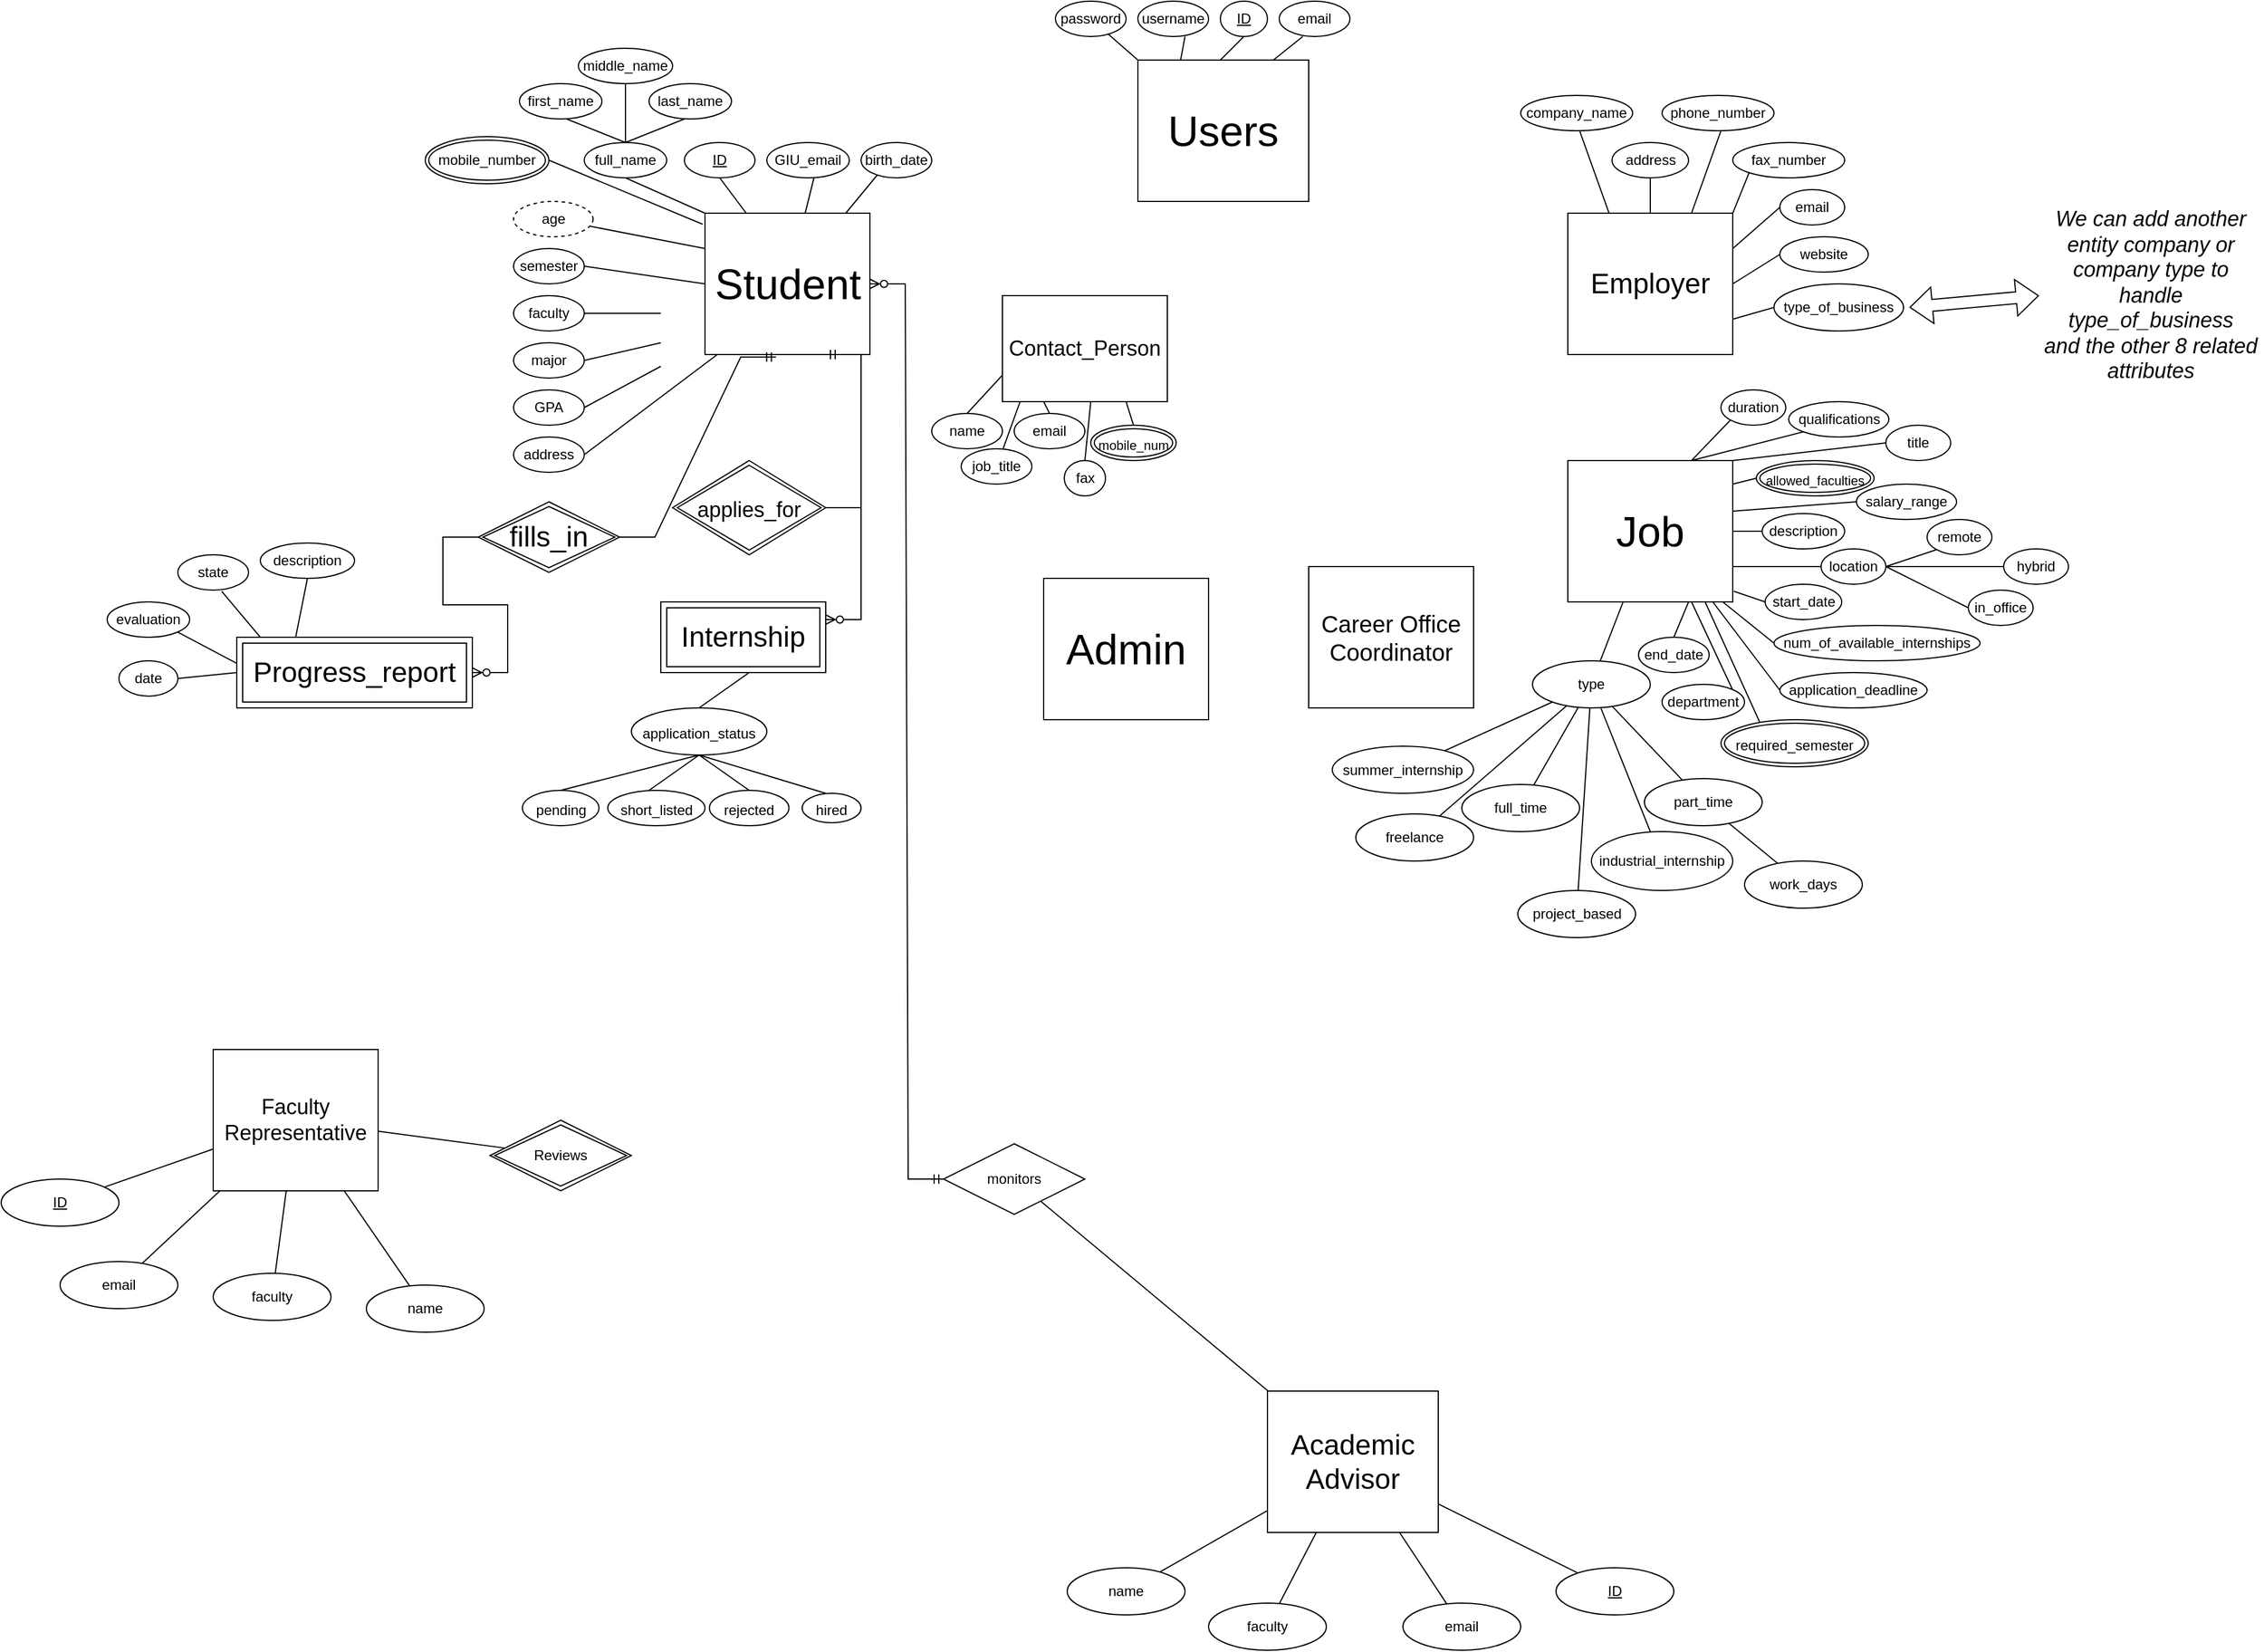 <mxfile version="15.7.0" type="github">
  <diagram id="BTSECrfvzCVwRJHnbUCh" name="Page-1">
    <mxGraphModel dx="2912" dy="1131" grid="1" gridSize="10" guides="1" tooltips="1" connect="1" arrows="1" fold="1" page="1" pageScale="1" pageWidth="850" pageHeight="1100" math="0" shadow="0">
      <root>
        <mxCell id="0" />
        <mxCell id="1" parent="0" />
        <mxCell id="SrommGHa16pYw0LAVB4a-3" value="&lt;font style=&quot;font-size: 36px&quot;&gt;Student&lt;/font&gt;" style="rounded=0;whiteSpace=wrap;html=1;" parent="1" vertex="1">
          <mxGeometry x="-12.5" y="290" width="140" height="120" as="geometry" />
        </mxCell>
        <mxCell id="SrommGHa16pYw0LAVB4a-4" value="&lt;font style=&quot;font-size: 24px&quot;&gt;Employer&lt;/font&gt;" style="rounded=0;whiteSpace=wrap;html=1;" parent="1" vertex="1">
          <mxGeometry x="720" y="290" width="140" height="120" as="geometry" />
        </mxCell>
        <mxCell id="SrommGHa16pYw0LAVB4a-5" value="&lt;font style=&quot;font-size: 36px&quot;&gt;Admin&lt;/font&gt;" style="rounded=0;whiteSpace=wrap;html=1;" parent="1" vertex="1">
          <mxGeometry x="275" y="600" width="140" height="120" as="geometry" />
        </mxCell>
        <mxCell id="SrommGHa16pYw0LAVB4a-6" value="&lt;font style=&quot;font-size: 18px&quot;&gt;Faculty Representative&lt;/font&gt;" style="rounded=0;whiteSpace=wrap;html=1;" parent="1" vertex="1">
          <mxGeometry x="-430" y="1000" width="140" height="120" as="geometry" />
        </mxCell>
        <mxCell id="SrommGHa16pYw0LAVB4a-7" value="&lt;font style=&quot;font-size: 20px&quot;&gt;Career Office&lt;br&gt;Coordinator&lt;/font&gt;" style="rounded=0;whiteSpace=wrap;html=1;" parent="1" vertex="1">
          <mxGeometry x="500" y="590" width="140" height="120" as="geometry" />
        </mxCell>
        <mxCell id="SrommGHa16pYw0LAVB4a-8" value="&lt;font style=&quot;font-size: 24px&quot;&gt;Academic Advisor&lt;/font&gt;" style="rounded=0;whiteSpace=wrap;html=1;" parent="1" vertex="1">
          <mxGeometry x="465" y="1290" width="145" height="120" as="geometry" />
        </mxCell>
        <mxCell id="SrommGHa16pYw0LAVB4a-27" value="&lt;font style=&quot;font-size: 36px&quot;&gt;Users&lt;/font&gt;" style="rounded=0;whiteSpace=wrap;html=1;" parent="1" vertex="1">
          <mxGeometry x="355" y="160" width="145" height="120" as="geometry" />
        </mxCell>
        <mxCell id="SrommGHa16pYw0LAVB4a-28" value="username" style="ellipse;whiteSpace=wrap;html=1;" parent="1" vertex="1">
          <mxGeometry x="355" y="110" width="60" height="30" as="geometry" />
        </mxCell>
        <mxCell id="SrommGHa16pYw0LAVB4a-29" value="password" style="ellipse;whiteSpace=wrap;html=1;" parent="1" vertex="1">
          <mxGeometry x="285" y="110" width="60" height="30" as="geometry" />
        </mxCell>
        <mxCell id="SrommGHa16pYw0LAVB4a-30" value="&lt;u&gt;ID&lt;/u&gt;" style="ellipse;whiteSpace=wrap;html=1;" parent="1" vertex="1">
          <mxGeometry x="425" y="110" width="40" height="30" as="geometry" />
        </mxCell>
        <mxCell id="SrommGHa16pYw0LAVB4a-31" value="email" style="ellipse;whiteSpace=wrap;html=1;" parent="1" vertex="1">
          <mxGeometry x="475" y="110" width="60" height="30" as="geometry" />
        </mxCell>
        <mxCell id="SrommGHa16pYw0LAVB4a-32" value="" style="endArrow=none;html=1;rounded=0;" parent="1" edge="1">
          <mxGeometry width="50" height="50" relative="1" as="geometry">
            <mxPoint x="470" y="160" as="sourcePoint" />
            <mxPoint x="495" y="140" as="targetPoint" />
          </mxGeometry>
        </mxCell>
        <mxCell id="SrommGHa16pYw0LAVB4a-33" value="" style="endArrow=none;html=1;rounded=0;" parent="1" edge="1">
          <mxGeometry width="50" height="50" relative="1" as="geometry">
            <mxPoint x="425" y="160" as="sourcePoint" />
            <mxPoint x="445" y="140" as="targetPoint" />
          </mxGeometry>
        </mxCell>
        <mxCell id="SrommGHa16pYw0LAVB4a-34" value="" style="endArrow=none;html=1;rounded=0;exitX=0.25;exitY=0;exitDx=0;exitDy=0;" parent="1" source="SrommGHa16pYw0LAVB4a-27" edge="1">
          <mxGeometry width="50" height="50" relative="1" as="geometry">
            <mxPoint x="335" y="180" as="sourcePoint" />
            <mxPoint x="395" y="140" as="targetPoint" />
          </mxGeometry>
        </mxCell>
        <mxCell id="SrommGHa16pYw0LAVB4a-35" value="" style="endArrow=none;html=1;rounded=0;exitX=0;exitY=0;exitDx=0;exitDy=0;" parent="1" source="SrommGHa16pYw0LAVB4a-27" target="SrommGHa16pYw0LAVB4a-29" edge="1">
          <mxGeometry width="50" height="50" relative="1" as="geometry">
            <mxPoint x="515" y="210" as="sourcePoint" />
            <mxPoint x="545" y="170" as="targetPoint" />
          </mxGeometry>
        </mxCell>
        <mxCell id="SrommGHa16pYw0LAVB4a-36" value="" style="endArrow=none;html=1;rounded=0;" parent="1" edge="1" source="SrommGHa16pYw0LAVB4a-3">
          <mxGeometry width="50" height="50" relative="1" as="geometry">
            <mxPoint x="90" y="300" as="sourcePoint" />
            <mxPoint x="140" y="250" as="targetPoint" />
          </mxGeometry>
        </mxCell>
        <mxCell id="SrommGHa16pYw0LAVB4a-37" value="full_name" style="ellipse;whiteSpace=wrap;html=1;" parent="1" vertex="1">
          <mxGeometry x="-115" y="230" width="70" height="30" as="geometry" />
        </mxCell>
        <mxCell id="SrommGHa16pYw0LAVB4a-39" value="first_name" style="ellipse;whiteSpace=wrap;html=1;" parent="1" vertex="1">
          <mxGeometry x="-170" y="180" width="70" height="30" as="geometry" />
        </mxCell>
        <mxCell id="SrommGHa16pYw0LAVB4a-40" value="middle_name" style="ellipse;whiteSpace=wrap;html=1;" parent="1" vertex="1">
          <mxGeometry x="-120" y="150" width="80" height="30" as="geometry" />
        </mxCell>
        <mxCell id="SrommGHa16pYw0LAVB4a-43" value="last_name" style="ellipse;whiteSpace=wrap;html=1;" parent="1" vertex="1">
          <mxGeometry x="-60" y="180" width="70" height="30" as="geometry" />
        </mxCell>
        <mxCell id="SrommGHa16pYw0LAVB4a-44" value="&lt;u&gt;ID&lt;/u&gt;" style="ellipse;whiteSpace=wrap;html=1;" parent="1" vertex="1">
          <mxGeometry x="-30" y="230" width="60" height="30" as="geometry" />
        </mxCell>
        <mxCell id="SrommGHa16pYw0LAVB4a-45" value="GIU_email" style="ellipse;whiteSpace=wrap;html=1;" parent="1" vertex="1">
          <mxGeometry x="40" y="230" width="70" height="30" as="geometry" />
        </mxCell>
        <mxCell id="SrommGHa16pYw0LAVB4a-51" value="birth_date" style="ellipse;whiteSpace=wrap;html=1;" parent="1" vertex="1">
          <mxGeometry x="120" y="230" width="60" height="30" as="geometry" />
        </mxCell>
        <mxCell id="SrommGHa16pYw0LAVB4a-53" value="semester" style="ellipse;whiteSpace=wrap;html=1;" parent="1" vertex="1">
          <mxGeometry x="-175" y="320" width="60" height="30" as="geometry" />
        </mxCell>
        <mxCell id="SrommGHa16pYw0LAVB4a-54" value="faculty" style="ellipse;whiteSpace=wrap;html=1;" parent="1" vertex="1">
          <mxGeometry x="-175" y="360" width="60" height="30" as="geometry" />
        </mxCell>
        <mxCell id="SrommGHa16pYw0LAVB4a-55" value="major" style="ellipse;whiteSpace=wrap;html=1;" parent="1" vertex="1">
          <mxGeometry x="-175" y="400" width="60" height="30" as="geometry" />
        </mxCell>
        <mxCell id="SrommGHa16pYw0LAVB4a-56" value="GPA" style="ellipse;whiteSpace=wrap;html=1;" parent="1" vertex="1">
          <mxGeometry x="-175" y="440" width="60" height="30" as="geometry" />
        </mxCell>
        <mxCell id="SrommGHa16pYw0LAVB4a-57" value="address" style="ellipse;whiteSpace=wrap;html=1;" parent="1" vertex="1">
          <mxGeometry x="-175" y="480" width="60" height="30" as="geometry" />
        </mxCell>
        <mxCell id="SrommGHa16pYw0LAVB4a-59" value="" style="endArrow=none;html=1;rounded=0;" parent="1" edge="1" source="SrommGHa16pYw0LAVB4a-3">
          <mxGeometry width="50" height="50" relative="1" as="geometry">
            <mxPoint x="40" y="300" as="sourcePoint" />
            <mxPoint x="80" y="260" as="targetPoint" />
          </mxGeometry>
        </mxCell>
        <mxCell id="SrommGHa16pYw0LAVB4a-61" value="" style="endArrow=none;html=1;rounded=0;exitX=0.25;exitY=0;exitDx=0;exitDy=0;entryX=0.5;entryY=1;entryDx=0;entryDy=0;" parent="1" source="SrommGHa16pYw0LAVB4a-3" target="SrommGHa16pYw0LAVB4a-44" edge="1">
          <mxGeometry width="50" height="50" relative="1" as="geometry">
            <mxPoint x="-40" y="310" as="sourcePoint" />
            <mxPoint y="270" as="targetPoint" />
          </mxGeometry>
        </mxCell>
        <mxCell id="SrommGHa16pYw0LAVB4a-62" value="" style="endArrow=none;html=1;rounded=0;exitX=0;exitY=0;exitDx=0;exitDy=0;entryX=0.5;entryY=1;entryDx=0;entryDy=0;" parent="1" source="SrommGHa16pYw0LAVB4a-3" target="SrommGHa16pYw0LAVB4a-37" edge="1">
          <mxGeometry width="50" height="50" relative="1" as="geometry">
            <mxPoint x="-105" y="300" as="sourcePoint" />
            <mxPoint x="-55" y="250" as="targetPoint" />
          </mxGeometry>
        </mxCell>
        <mxCell id="SrommGHa16pYw0LAVB4a-63" value="" style="endArrow=none;html=1;rounded=0;exitX=0.5;exitY=0;exitDx=0;exitDy=0;" parent="1" source="SrommGHa16pYw0LAVB4a-37" edge="1">
          <mxGeometry width="50" height="50" relative="1" as="geometry">
            <mxPoint x="-80" y="260" as="sourcePoint" />
            <mxPoint x="-30" y="210" as="targetPoint" />
          </mxGeometry>
        </mxCell>
        <mxCell id="SrommGHa16pYw0LAVB4a-64" value="" style="endArrow=none;html=1;rounded=0;exitX=0.5;exitY=0;exitDx=0;exitDy=0;entryX=0.5;entryY=1;entryDx=0;entryDy=0;" parent="1" source="SrommGHa16pYw0LAVB4a-37" target="SrommGHa16pYw0LAVB4a-40" edge="1">
          <mxGeometry width="50" height="50" relative="1" as="geometry">
            <mxPoint x="-120" y="230" as="sourcePoint" />
            <mxPoint x="-70" y="180" as="targetPoint" />
          </mxGeometry>
        </mxCell>
        <mxCell id="SrommGHa16pYw0LAVB4a-65" value="" style="endArrow=none;html=1;rounded=0;exitX=0.5;exitY=0;exitDx=0;exitDy=0;" parent="1" source="SrommGHa16pYw0LAVB4a-37" edge="1">
          <mxGeometry width="50" height="50" relative="1" as="geometry">
            <mxPoint x="-180" y="260" as="sourcePoint" />
            <mxPoint x="-130" y="210" as="targetPoint" />
          </mxGeometry>
        </mxCell>
        <mxCell id="SrommGHa16pYw0LAVB4a-68" value="mobile_number" style="ellipse;shape=doubleEllipse;margin=3;whiteSpace=wrap;html=1;align=center;fontSize=12;" parent="1" vertex="1">
          <mxGeometry x="-250" y="225" width="105" height="40" as="geometry" />
        </mxCell>
        <mxCell id="SrommGHa16pYw0LAVB4a-69" value="" style="endArrow=none;html=1;rounded=0;fontSize=12;entryX=0;entryY=0.25;entryDx=0;entryDy=0;" parent="1" source="TxsOC6oO154zUz7L_qCr-1" target="SrommGHa16pYw0LAVB4a-3" edge="1">
          <mxGeometry relative="1" as="geometry">
            <mxPoint x="-115" y="295" as="sourcePoint" />
            <mxPoint x="30" y="310" as="targetPoint" />
          </mxGeometry>
        </mxCell>
        <mxCell id="SrommGHa16pYw0LAVB4a-70" value="" style="endArrow=none;html=1;rounded=0;fontSize=12;entryX=0;entryY=0.5;entryDx=0;entryDy=0;exitX=1;exitY=0.5;exitDx=0;exitDy=0;" parent="1" source="SrommGHa16pYw0LAVB4a-53" target="SrommGHa16pYw0LAVB4a-3" edge="1">
          <mxGeometry relative="1" as="geometry">
            <mxPoint x="-105" y="305" as="sourcePoint" />
            <mxPoint x="-40" y="370" as="targetPoint" />
          </mxGeometry>
        </mxCell>
        <mxCell id="SrommGHa16pYw0LAVB4a-71" value="" style="endArrow=none;html=1;rounded=0;fontSize=12;exitX=1;exitY=0.5;exitDx=0;exitDy=0;" parent="1" source="SrommGHa16pYw0LAVB4a-54" edge="1">
          <mxGeometry relative="1" as="geometry">
            <mxPoint x="-95" y="315" as="sourcePoint" />
            <mxPoint x="-50" y="375" as="targetPoint" />
          </mxGeometry>
        </mxCell>
        <mxCell id="SrommGHa16pYw0LAVB4a-72" value="" style="endArrow=none;html=1;rounded=0;fontSize=12;exitX=1;exitY=0.5;exitDx=0;exitDy=0;" parent="1" source="SrommGHa16pYw0LAVB4a-55" edge="1">
          <mxGeometry relative="1" as="geometry">
            <mxPoint x="-85" y="325" as="sourcePoint" />
            <mxPoint x="-50" y="400" as="targetPoint" />
          </mxGeometry>
        </mxCell>
        <mxCell id="SrommGHa16pYw0LAVB4a-73" value="" style="endArrow=none;html=1;rounded=0;fontSize=12;exitX=1;exitY=0.5;exitDx=0;exitDy=0;" parent="1" source="SrommGHa16pYw0LAVB4a-56" edge="1">
          <mxGeometry relative="1" as="geometry">
            <mxPoint x="-75" y="335" as="sourcePoint" />
            <mxPoint x="-50" y="420" as="targetPoint" />
          </mxGeometry>
        </mxCell>
        <mxCell id="SrommGHa16pYw0LAVB4a-74" value="" style="endArrow=none;html=1;rounded=0;fontSize=12;exitX=1;exitY=0.5;exitDx=0;exitDy=0;entryX=0.077;entryY=0.998;entryDx=0;entryDy=0;entryPerimeter=0;" parent="1" source="SrommGHa16pYw0LAVB4a-57" target="SrommGHa16pYw0LAVB4a-3" edge="1">
          <mxGeometry relative="1" as="geometry">
            <mxPoint x="-65" y="345" as="sourcePoint" />
            <mxPoint x="-50" y="420" as="targetPoint" />
          </mxGeometry>
        </mxCell>
        <mxCell id="SrommGHa16pYw0LAVB4a-75" value="" style="endArrow=none;html=1;rounded=0;fontSize=12;entryX=-0.014;entryY=0.078;entryDx=0;entryDy=0;exitX=1;exitY=0.5;exitDx=0;exitDy=0;entryPerimeter=0;" parent="1" source="SrommGHa16pYw0LAVB4a-68" target="SrommGHa16pYw0LAVB4a-3" edge="1">
          <mxGeometry relative="1" as="geometry">
            <mxPoint x="-55" y="355" as="sourcePoint" />
            <mxPoint x="10" y="420" as="targetPoint" />
          </mxGeometry>
        </mxCell>
        <mxCell id="SrommGHa16pYw0LAVB4a-77" value="Internship" style="shape=ext;margin=3;double=1;whiteSpace=wrap;html=1;align=center;fontSize=24;" parent="1" vertex="1">
          <mxGeometry x="-50" y="620" width="140" height="60" as="geometry" />
        </mxCell>
        <mxCell id="SrommGHa16pYw0LAVB4a-83" value="" style="edgeStyle=entityRelationEdgeStyle;fontSize=12;html=1;endArrow=ERzeroToMany;startArrow=none;rounded=0;entryX=1;entryY=0.25;entryDx=0;entryDy=0;" parent="1" source="SrommGHa16pYw0LAVB4a-78" target="SrommGHa16pYw0LAVB4a-77" edge="1">
          <mxGeometry width="100" height="100" relative="1" as="geometry">
            <mxPoint x="90" y="410" as="sourcePoint" />
            <mxPoint x="190" y="310" as="targetPoint" />
          </mxGeometry>
        </mxCell>
        <mxCell id="SrommGHa16pYw0LAVB4a-78" value="&lt;font style=&quot;font-size: 18px&quot;&gt;applies_for&lt;/font&gt;" style="shape=rhombus;double=1;perimeter=rhombusPerimeter;whiteSpace=wrap;html=1;align=center;fontSize=24;" parent="1" vertex="1">
          <mxGeometry x="-40" y="500" width="130" height="80" as="geometry" />
        </mxCell>
        <mxCell id="SrommGHa16pYw0LAVB4a-84" value="" style="edgeStyle=entityRelationEdgeStyle;fontSize=12;html=1;endArrow=none;startArrow=ERmandOne;rounded=0;entryX=1;entryY=0.5;entryDx=0;entryDy=0;" parent="1" target="SrommGHa16pYw0LAVB4a-78" edge="1">
          <mxGeometry width="100" height="100" relative="1" as="geometry">
            <mxPoint x="90" y="410" as="sourcePoint" />
            <mxPoint x="90" y="700" as="targetPoint" />
          </mxGeometry>
        </mxCell>
        <mxCell id="SrommGHa16pYw0LAVB4a-85" value="&lt;font style=&quot;font-size: 12px&quot;&gt;application_status&lt;/font&gt;" style="ellipse;whiteSpace=wrap;html=1;align=center;fontSize=18;" parent="1" vertex="1">
          <mxGeometry x="-75" y="710" width="115" height="40" as="geometry" />
        </mxCell>
        <mxCell id="SrommGHa16pYw0LAVB4a-86" value="&lt;font style=&quot;font-size: 12px&quot;&gt;pending&lt;/font&gt;" style="ellipse;whiteSpace=wrap;html=1;align=center;fontSize=18;" parent="1" vertex="1">
          <mxGeometry x="-167.5" y="780" width="65" height="30" as="geometry" />
        </mxCell>
        <mxCell id="SrommGHa16pYw0LAVB4a-87" value="&lt;font style=&quot;font-size: 12px&quot;&gt;short_listed&lt;/font&gt;" style="ellipse;whiteSpace=wrap;html=1;align=center;fontSize=18;" parent="1" vertex="1">
          <mxGeometry x="-95" y="780" width="82.5" height="30" as="geometry" />
        </mxCell>
        <mxCell id="SrommGHa16pYw0LAVB4a-88" value="&lt;font style=&quot;font-size: 12px&quot;&gt;rejected&lt;/font&gt;" style="ellipse;whiteSpace=wrap;html=1;align=center;fontSize=18;" parent="1" vertex="1">
          <mxGeometry x="-8.75" y="780" width="67.5" height="30" as="geometry" />
        </mxCell>
        <mxCell id="SrommGHa16pYw0LAVB4a-89" value="&lt;font style=&quot;font-size: 12px&quot;&gt;hired&lt;/font&gt;" style="ellipse;whiteSpace=wrap;html=1;align=center;fontSize=18;" parent="1" vertex="1">
          <mxGeometry x="70" y="782.5" width="50" height="25" as="geometry" />
        </mxCell>
        <mxCell id="SrommGHa16pYw0LAVB4a-91" value="" style="endArrow=none;html=1;rounded=0;fontSize=12;exitX=0.5;exitY=0;exitDx=0;exitDy=0;entryX=0.5;entryY=1;entryDx=0;entryDy=0;" parent="1" source="SrommGHa16pYw0LAVB4a-86" target="SrommGHa16pYw0LAVB4a-85" edge="1">
          <mxGeometry relative="1" as="geometry">
            <mxPoint x="-200" y="750" as="sourcePoint" />
            <mxPoint x="-40" y="750" as="targetPoint" />
          </mxGeometry>
        </mxCell>
        <mxCell id="SrommGHa16pYw0LAVB4a-92" value="" style="endArrow=none;html=1;rounded=0;fontSize=12;exitX=0.5;exitY=0;exitDx=0;exitDy=0;entryX=0.5;entryY=1;entryDx=0;entryDy=0;" parent="1" target="SrommGHa16pYw0LAVB4a-85" edge="1">
          <mxGeometry relative="1" as="geometry">
            <mxPoint x="-60.0" y="780" as="sourcePoint" />
            <mxPoint x="24.955" y="750" as="targetPoint" />
          </mxGeometry>
        </mxCell>
        <mxCell id="SrommGHa16pYw0LAVB4a-93" value="" style="endArrow=none;html=1;rounded=0;fontSize=12;exitX=0.5;exitY=0;exitDx=0;exitDy=0;entryX=0.5;entryY=1;entryDx=0;entryDy=0;" parent="1" source="SrommGHa16pYw0LAVB4a-88" target="SrommGHa16pYw0LAVB4a-85" edge="1">
          <mxGeometry relative="1" as="geometry">
            <mxPoint x="-67.48" y="780" as="sourcePoint" />
            <mxPoint x="17.475" y="750" as="targetPoint" />
          </mxGeometry>
        </mxCell>
        <mxCell id="SrommGHa16pYw0LAVB4a-94" value="" style="endArrow=none;html=1;rounded=0;fontSize=12;exitX=0.5;exitY=1;exitDx=0;exitDy=0;entryX=0.217;entryY=1;entryDx=0;entryDy=0;entryPerimeter=0;" parent="1" source="SrommGHa16pYw0LAVB4a-85" edge="1">
          <mxGeometry relative="1" as="geometry">
            <mxPoint x="5.05" y="812.5" as="sourcePoint" />
            <mxPoint x="90.005" y="782.5" as="targetPoint" />
          </mxGeometry>
        </mxCell>
        <mxCell id="SrommGHa16pYw0LAVB4a-95" value="" style="endArrow=none;html=1;rounded=0;fontSize=12;exitX=0.5;exitY=0;exitDx=0;exitDy=0;entryX=0.217;entryY=1;entryDx=0;entryDy=0;entryPerimeter=0;" parent="1" source="SrommGHa16pYw0LAVB4a-85" edge="1">
          <mxGeometry relative="1" as="geometry">
            <mxPoint x="-60.0" y="710" as="sourcePoint" />
            <mxPoint x="24.955" y="680" as="targetPoint" />
          </mxGeometry>
        </mxCell>
        <mxCell id="Lkmf8EzCWm1hWrgWqMC2-1" value="company_name" style="ellipse;whiteSpace=wrap;html=1;" parent="1" vertex="1">
          <mxGeometry x="680" y="190" width="95" height="30" as="geometry" />
        </mxCell>
        <mxCell id="Lkmf8EzCWm1hWrgWqMC2-2" value="address" style="ellipse;whiteSpace=wrap;html=1;" parent="1" vertex="1">
          <mxGeometry x="757.5" y="230" width="65" height="30" as="geometry" />
        </mxCell>
        <mxCell id="Lkmf8EzCWm1hWrgWqMC2-3" value="phone_number" style="ellipse;whiteSpace=wrap;html=1;" parent="1" vertex="1">
          <mxGeometry x="800" y="190" width="95" height="30" as="geometry" />
        </mxCell>
        <mxCell id="Lkmf8EzCWm1hWrgWqMC2-4" value="fax_number" style="ellipse;whiteSpace=wrap;html=1;" parent="1" vertex="1">
          <mxGeometry x="860" y="230" width="95" height="30" as="geometry" />
        </mxCell>
        <mxCell id="Lkmf8EzCWm1hWrgWqMC2-5" value="email" style="ellipse;whiteSpace=wrap;html=1;" parent="1" vertex="1">
          <mxGeometry x="900" y="270" width="55" height="30" as="geometry" />
        </mxCell>
        <mxCell id="Lkmf8EzCWm1hWrgWqMC2-6" value="website" style="ellipse;whiteSpace=wrap;html=1;" parent="1" vertex="1">
          <mxGeometry x="900" y="310" width="75" height="30" as="geometry" />
        </mxCell>
        <mxCell id="Lkmf8EzCWm1hWrgWqMC2-7" value="type_of_business" style="ellipse;whiteSpace=wrap;html=1;" parent="1" vertex="1">
          <mxGeometry x="895" y="350" width="110" height="40" as="geometry" />
        </mxCell>
        <mxCell id="Lkmf8EzCWm1hWrgWqMC2-8" value="" style="endArrow=none;html=1;rounded=0;exitX=0.25;exitY=0;exitDx=0;exitDy=0;" parent="1" source="SrommGHa16pYw0LAVB4a-4" edge="1">
          <mxGeometry width="50" height="50" relative="1" as="geometry">
            <mxPoint x="680" y="270" as="sourcePoint" />
            <mxPoint x="730" y="220" as="targetPoint" />
          </mxGeometry>
        </mxCell>
        <mxCell id="Lkmf8EzCWm1hWrgWqMC2-9" value="" style="endArrow=none;html=1;rounded=0;exitX=0.5;exitY=0;exitDx=0;exitDy=0;" parent="1" source="SrommGHa16pYw0LAVB4a-4" edge="1">
          <mxGeometry width="50" height="50" relative="1" as="geometry">
            <mxPoint x="800" y="290" as="sourcePoint" />
            <mxPoint x="790" y="260" as="targetPoint" />
          </mxGeometry>
        </mxCell>
        <mxCell id="Lkmf8EzCWm1hWrgWqMC2-10" value="" style="endArrow=none;html=1;rounded=0;exitX=0.75;exitY=0;exitDx=0;exitDy=0;" parent="1" source="SrommGHa16pYw0LAVB4a-4" edge="1">
          <mxGeometry width="50" height="50" relative="1" as="geometry">
            <mxPoint x="875" y="290" as="sourcePoint" />
            <mxPoint x="850" y="220" as="targetPoint" />
          </mxGeometry>
        </mxCell>
        <mxCell id="Lkmf8EzCWm1hWrgWqMC2-11" value="" style="endArrow=none;html=1;rounded=0;exitX=1;exitY=0;exitDx=0;exitDy=0;entryX=0;entryY=1;entryDx=0;entryDy=0;" parent="1" source="SrommGHa16pYw0LAVB4a-4" target="Lkmf8EzCWm1hWrgWqMC2-4" edge="1">
          <mxGeometry width="50" height="50" relative="1" as="geometry">
            <mxPoint x="785" y="320" as="sourcePoint" />
            <mxPoint x="760" y="250" as="targetPoint" />
          </mxGeometry>
        </mxCell>
        <mxCell id="Lkmf8EzCWm1hWrgWqMC2-12" value="" style="endArrow=none;html=1;rounded=0;exitX=1;exitY=0.25;exitDx=0;exitDy=0;entryX=0;entryY=0.5;entryDx=0;entryDy=0;" parent="1" source="SrommGHa16pYw0LAVB4a-4" target="Lkmf8EzCWm1hWrgWqMC2-5" edge="1">
          <mxGeometry width="50" height="50" relative="1" as="geometry">
            <mxPoint x="795" y="330" as="sourcePoint" />
            <mxPoint x="770" y="260" as="targetPoint" />
          </mxGeometry>
        </mxCell>
        <mxCell id="Lkmf8EzCWm1hWrgWqMC2-13" value="" style="endArrow=none;html=1;rounded=0;exitX=1;exitY=0.5;exitDx=0;exitDy=0;entryX=0;entryY=0.5;entryDx=0;entryDy=0;" parent="1" source="SrommGHa16pYw0LAVB4a-4" target="Lkmf8EzCWm1hWrgWqMC2-6" edge="1">
          <mxGeometry width="50" height="50" relative="1" as="geometry">
            <mxPoint x="805" y="340" as="sourcePoint" />
            <mxPoint x="780" y="270" as="targetPoint" />
          </mxGeometry>
        </mxCell>
        <mxCell id="Lkmf8EzCWm1hWrgWqMC2-14" value="" style="endArrow=none;html=1;rounded=0;exitX=0;exitY=0.5;exitDx=0;exitDy=0;entryX=1;entryY=0.75;entryDx=0;entryDy=0;" parent="1" source="Lkmf8EzCWm1hWrgWqMC2-7" target="SrommGHa16pYw0LAVB4a-4" edge="1">
          <mxGeometry width="50" height="50" relative="1" as="geometry">
            <mxPoint x="902.5" y="430" as="sourcePoint" />
            <mxPoint x="877.5" y="360" as="targetPoint" />
          </mxGeometry>
        </mxCell>
        <mxCell id="Lkmf8EzCWm1hWrgWqMC2-15" value="&lt;font style=&quot;font-size: 18px&quot;&gt;&lt;i&gt;We can add another entity company or company type to handle type_of_business&lt;br&gt;and the other 8 related attributes&lt;br&gt;&lt;/i&gt;&lt;/font&gt;" style="text;html=1;strokeColor=none;fillColor=none;align=center;verticalAlign=middle;whiteSpace=wrap;rounded=0;" parent="1" vertex="1">
          <mxGeometry x="1120" y="240" width="190" height="240" as="geometry" />
        </mxCell>
        <mxCell id="Lkmf8EzCWm1hWrgWqMC2-16" value="" style="shape=flexArrow;endArrow=classic;startArrow=classic;html=1;rounded=0;fontSize=18;" parent="1" edge="1">
          <mxGeometry width="100" height="100" relative="1" as="geometry">
            <mxPoint x="1010" y="370" as="sourcePoint" />
            <mxPoint x="1120" y="360" as="targetPoint" />
          </mxGeometry>
        </mxCell>
        <mxCell id="Lkmf8EzCWm1hWrgWqMC2-17" value="&lt;font style=&quot;font-size: 36px&quot;&gt;Job&lt;/font&gt;" style="rounded=0;whiteSpace=wrap;html=1;" parent="1" vertex="1">
          <mxGeometry x="720" y="500" width="140" height="120" as="geometry" />
        </mxCell>
        <mxCell id="Lkmf8EzCWm1hWrgWqMC2-22" value="title" style="ellipse;whiteSpace=wrap;html=1;" parent="1" vertex="1">
          <mxGeometry x="990" y="470" width="55" height="30" as="geometry" />
        </mxCell>
        <mxCell id="Lkmf8EzCWm1hWrgWqMC2-23" value="description" style="ellipse;whiteSpace=wrap;html=1;" parent="1" vertex="1">
          <mxGeometry x="885" y="545" width="70" height="30" as="geometry" />
        </mxCell>
        <mxCell id="Lkmf8EzCWm1hWrgWqMC2-24" value="department" style="ellipse;whiteSpace=wrap;html=1;" parent="1" vertex="1">
          <mxGeometry x="800" y="690" width="70" height="30" as="geometry" />
        </mxCell>
        <mxCell id="Lkmf8EzCWm1hWrgWqMC2-25" value="start_date" style="ellipse;whiteSpace=wrap;html=1;" parent="1" vertex="1">
          <mxGeometry x="887.5" y="605" width="65" height="30" as="geometry" />
        </mxCell>
        <mxCell id="Lkmf8EzCWm1hWrgWqMC2-26" value="end_date" style="ellipse;whiteSpace=wrap;html=1;" parent="1" vertex="1">
          <mxGeometry x="780" y="650" width="60" height="30" as="geometry" />
        </mxCell>
        <mxCell id="Lkmf8EzCWm1hWrgWqMC2-27" value="duration" style="ellipse;whiteSpace=wrap;html=1;" parent="1" vertex="1">
          <mxGeometry x="850" y="440" width="55" height="30" as="geometry" />
        </mxCell>
        <mxCell id="Lkmf8EzCWm1hWrgWqMC2-28" value="application_deadline" style="ellipse;whiteSpace=wrap;html=1;" parent="1" vertex="1">
          <mxGeometry x="900" y="680" width="125" height="30" as="geometry" />
        </mxCell>
        <mxCell id="Lkmf8EzCWm1hWrgWqMC2-29" value="num_of_available_internships" style="ellipse;whiteSpace=wrap;html=1;" parent="1" vertex="1">
          <mxGeometry x="895" y="640" width="175" height="30" as="geometry" />
        </mxCell>
        <mxCell id="Lkmf8EzCWm1hWrgWqMC2-31" value="&lt;font style=&quot;font-size: 11px&quot;&gt;allowed_faculties&lt;/font&gt;" style="ellipse;shape=doubleEllipse;margin=3;whiteSpace=wrap;html=1;align=center;fontSize=18;" parent="1" vertex="1">
          <mxGeometry x="880" y="500" width="100" height="30" as="geometry" />
        </mxCell>
        <mxCell id="Lkmf8EzCWm1hWrgWqMC2-32" value="salary_range" style="ellipse;whiteSpace=wrap;html=1;" parent="1" vertex="1">
          <mxGeometry x="965" y="520" width="85" height="30" as="geometry" />
        </mxCell>
        <mxCell id="Lkmf8EzCWm1hWrgWqMC2-33" value="qualifications" style="ellipse;whiteSpace=wrap;html=1;" parent="1" vertex="1">
          <mxGeometry x="907.5" y="450" width="85" height="30" as="geometry" />
        </mxCell>
        <mxCell id="Lkmf8EzCWm1hWrgWqMC2-35" value="&lt;font style=&quot;font-size: 12px&quot;&gt;required_semester&lt;/font&gt;" style="ellipse;shape=doubleEllipse;margin=3;whiteSpace=wrap;html=1;align=center;fontSize=18;" parent="1" vertex="1">
          <mxGeometry x="850" y="720" width="125" height="40" as="geometry" />
        </mxCell>
        <mxCell id="Lkmf8EzCWm1hWrgWqMC2-37" value="location" style="ellipse;whiteSpace=wrap;html=1;" parent="1" vertex="1">
          <mxGeometry x="935" y="575" width="55" height="30" as="geometry" />
        </mxCell>
        <mxCell id="Lkmf8EzCWm1hWrgWqMC2-38" value="" style="endArrow=none;html=1;rounded=0;fontSize=12;exitX=0.75;exitY=0;exitDx=0;exitDy=0;entryX=0;entryY=1;entryDx=0;entryDy=0;" parent="1" source="Lkmf8EzCWm1hWrgWqMC2-17" target="Lkmf8EzCWm1hWrgWqMC2-27" edge="1">
          <mxGeometry relative="1" as="geometry">
            <mxPoint x="740" y="640" as="sourcePoint" />
            <mxPoint x="900" y="640" as="targetPoint" />
          </mxGeometry>
        </mxCell>
        <mxCell id="Lkmf8EzCWm1hWrgWqMC2-39" value="" style="endArrow=none;html=1;rounded=0;fontSize=12;entryX=0;entryY=1;entryDx=0;entryDy=0;exitX=0.75;exitY=0;exitDx=0;exitDy=0;" parent="1" source="Lkmf8EzCWm1hWrgWqMC2-17" target="Lkmf8EzCWm1hWrgWqMC2-33" edge="1">
          <mxGeometry relative="1" as="geometry">
            <mxPoint x="860" y="500" as="sourcePoint" />
            <mxPoint x="868.055" y="475.607" as="targetPoint" />
          </mxGeometry>
        </mxCell>
        <mxCell id="Lkmf8EzCWm1hWrgWqMC2-40" value="" style="endArrow=none;html=1;rounded=0;fontSize=12;exitX=1;exitY=0;exitDx=0;exitDy=0;entryX=0;entryY=0.5;entryDx=0;entryDy=0;" parent="1" source="Lkmf8EzCWm1hWrgWqMC2-17" target="Lkmf8EzCWm1hWrgWqMC2-22" edge="1">
          <mxGeometry relative="1" as="geometry">
            <mxPoint x="845" y="520.0" as="sourcePoint" />
            <mxPoint x="878.055" y="485.607" as="targetPoint" />
          </mxGeometry>
        </mxCell>
        <mxCell id="Lkmf8EzCWm1hWrgWqMC2-41" value="" style="endArrow=none;html=1;rounded=0;fontSize=12;entryX=0;entryY=0.5;entryDx=0;entryDy=0;" parent="1" target="Lkmf8EzCWm1hWrgWqMC2-31" edge="1">
          <mxGeometry relative="1" as="geometry">
            <mxPoint x="860" y="520" as="sourcePoint" />
            <mxPoint x="888.055" y="495.607" as="targetPoint" />
          </mxGeometry>
        </mxCell>
        <mxCell id="Lkmf8EzCWm1hWrgWqMC2-42" value="" style="endArrow=none;html=1;rounded=0;fontSize=12;exitX=0.998;exitY=0.358;exitDx=0;exitDy=0;entryX=0;entryY=0.5;entryDx=0;entryDy=0;exitPerimeter=0;" parent="1" source="Lkmf8EzCWm1hWrgWqMC2-17" target="Lkmf8EzCWm1hWrgWqMC2-32" edge="1">
          <mxGeometry relative="1" as="geometry">
            <mxPoint x="865" y="540.0" as="sourcePoint" />
            <mxPoint x="898.055" y="505.607" as="targetPoint" />
          </mxGeometry>
        </mxCell>
        <mxCell id="Lkmf8EzCWm1hWrgWqMC2-43" value="" style="endArrow=none;html=1;rounded=0;fontSize=12;exitX=1;exitY=0.5;exitDx=0;exitDy=0;entryX=0;entryY=0.5;entryDx=0;entryDy=0;" parent="1" source="Lkmf8EzCWm1hWrgWqMC2-17" target="Lkmf8EzCWm1hWrgWqMC2-23" edge="1">
          <mxGeometry relative="1" as="geometry">
            <mxPoint x="860" y="590.0" as="sourcePoint" />
            <mxPoint x="893.055" y="555.607" as="targetPoint" />
          </mxGeometry>
        </mxCell>
        <mxCell id="Lkmf8EzCWm1hWrgWqMC2-44" value="" style="endArrow=none;html=1;rounded=0;fontSize=12;exitX=1;exitY=0.75;exitDx=0;exitDy=0;entryX=0;entryY=0.5;entryDx=0;entryDy=0;" parent="1" source="Lkmf8EzCWm1hWrgWqMC2-17" target="Lkmf8EzCWm1hWrgWqMC2-37" edge="1">
          <mxGeometry relative="1" as="geometry">
            <mxPoint x="860" y="614.39" as="sourcePoint" />
            <mxPoint x="893.055" y="579.997" as="targetPoint" />
          </mxGeometry>
        </mxCell>
        <mxCell id="Lkmf8EzCWm1hWrgWqMC2-45" value="" style="endArrow=none;html=1;rounded=0;fontSize=12;entryX=0;entryY=0.5;entryDx=0;entryDy=0;exitX=1.007;exitY=0.925;exitDx=0;exitDy=0;exitPerimeter=0;" parent="1" source="Lkmf8EzCWm1hWrgWqMC2-17" target="Lkmf8EzCWm1hWrgWqMC2-25" edge="1">
          <mxGeometry relative="1" as="geometry">
            <mxPoint x="870" y="590" as="sourcePoint" />
            <mxPoint x="893.055" y="585.607" as="targetPoint" />
          </mxGeometry>
        </mxCell>
        <mxCell id="Lkmf8EzCWm1hWrgWqMC2-46" value="" style="endArrow=none;html=1;rounded=0;fontSize=12;exitX=0;exitY=0.5;exitDx=0;exitDy=0;entryX=0;entryY=1;entryDx=0;entryDy=0;" parent="1" source="Lkmf8EzCWm1hWrgWqMC2-29" edge="1">
          <mxGeometry relative="1" as="geometry">
            <mxPoint x="818.47" y="654.39" as="sourcePoint" />
            <mxPoint x="851.525" y="619.997" as="targetPoint" />
          </mxGeometry>
        </mxCell>
        <mxCell id="Lkmf8EzCWm1hWrgWqMC2-48" value="" style="endArrow=none;html=1;rounded=0;fontSize=12;exitX=0;exitY=0.5;exitDx=0;exitDy=0;entryX=0;entryY=1;entryDx=0;entryDy=0;" parent="1" source="Lkmf8EzCWm1hWrgWqMC2-28" edge="1">
          <mxGeometry relative="1" as="geometry">
            <mxPoint x="810" y="654.39" as="sourcePoint" />
            <mxPoint x="843.055" y="619.997" as="targetPoint" />
          </mxGeometry>
        </mxCell>
        <mxCell id="Lkmf8EzCWm1hWrgWqMC2-49" value="" style="endArrow=none;html=1;rounded=0;fontSize=12;exitX=0.264;exitY=0.058;exitDx=0;exitDy=0;entryX=0;entryY=1;entryDx=0;entryDy=0;exitPerimeter=0;" parent="1" source="Lkmf8EzCWm1hWrgWqMC2-35" edge="1">
          <mxGeometry relative="1" as="geometry">
            <mxPoint x="803.47" y="654.39" as="sourcePoint" />
            <mxPoint x="836.525" y="619.997" as="targetPoint" />
          </mxGeometry>
        </mxCell>
        <mxCell id="Lkmf8EzCWm1hWrgWqMC2-52" value="" style="endArrow=none;html=1;rounded=0;fontSize=12;exitX=0.5;exitY=0;exitDx=0;exitDy=0;entryX=0;entryY=1;entryDx=0;entryDy=0;" parent="1" source="Lkmf8EzCWm1hWrgWqMC2-26" edge="1">
          <mxGeometry relative="1" as="geometry">
            <mxPoint x="789.45" y="654.39" as="sourcePoint" />
            <mxPoint x="822.505" y="619.997" as="targetPoint" />
          </mxGeometry>
        </mxCell>
        <mxCell id="Lkmf8EzCWm1hWrgWqMC2-53" value="" style="endArrow=none;html=1;rounded=0;fontSize=12;exitX=1;exitY=0;exitDx=0;exitDy=0;entryX=0.75;entryY=1;entryDx=0;entryDy=0;" parent="1" source="Lkmf8EzCWm1hWrgWqMC2-24" target="Lkmf8EzCWm1hWrgWqMC2-17" edge="1">
          <mxGeometry relative="1" as="geometry">
            <mxPoint x="1130" y="702.2" as="sourcePoint" />
            <mxPoint x="820" y="620" as="targetPoint" />
          </mxGeometry>
        </mxCell>
        <mxCell id="Lkmf8EzCWm1hWrgWqMC2-55" value="remote" style="ellipse;whiteSpace=wrap;html=1;" parent="1" vertex="1">
          <mxGeometry x="1025" y="550" width="55" height="30" as="geometry" />
        </mxCell>
        <mxCell id="Lkmf8EzCWm1hWrgWqMC2-56" value="hybrid" style="ellipse;whiteSpace=wrap;html=1;" parent="1" vertex="1">
          <mxGeometry x="1090" y="575" width="55" height="30" as="geometry" />
        </mxCell>
        <mxCell id="Lkmf8EzCWm1hWrgWqMC2-57" value="in_office" style="ellipse;whiteSpace=wrap;html=1;" parent="1" vertex="1">
          <mxGeometry x="1060" y="610" width="55" height="30" as="geometry" />
        </mxCell>
        <mxCell id="Lkmf8EzCWm1hWrgWqMC2-58" value="" style="endArrow=none;html=1;rounded=0;fontSize=12;exitX=1;exitY=0.5;exitDx=0;exitDy=0;entryX=0;entryY=1;entryDx=0;entryDy=0;" parent="1" source="Lkmf8EzCWm1hWrgWqMC2-37" target="Lkmf8EzCWm1hWrgWqMC2-55" edge="1">
          <mxGeometry relative="1" as="geometry">
            <mxPoint x="950" y="575" as="sourcePoint" />
            <mxPoint x="1025" y="575" as="targetPoint" />
          </mxGeometry>
        </mxCell>
        <mxCell id="Lkmf8EzCWm1hWrgWqMC2-59" value="" style="endArrow=none;html=1;rounded=0;fontSize=12;exitX=1;exitY=0.5;exitDx=0;exitDy=0;entryX=0;entryY=0.5;entryDx=0;entryDy=0;" parent="1" source="Lkmf8EzCWm1hWrgWqMC2-37" edge="1">
          <mxGeometry relative="1" as="geometry">
            <mxPoint x="1015" y="590" as="sourcePoint" />
            <mxPoint x="1090" y="590" as="targetPoint" />
          </mxGeometry>
        </mxCell>
        <mxCell id="Lkmf8EzCWm1hWrgWqMC2-60" value="" style="endArrow=none;html=1;rounded=0;fontSize=12;exitX=1;exitY=0.5;exitDx=0;exitDy=0;entryX=0;entryY=0.5;entryDx=0;entryDy=0;" parent="1" source="Lkmf8EzCWm1hWrgWqMC2-37" target="Lkmf8EzCWm1hWrgWqMC2-57" edge="1">
          <mxGeometry relative="1" as="geometry">
            <mxPoint x="890" y="620" as="sourcePoint" />
            <mxPoint x="965" y="620" as="targetPoint" />
          </mxGeometry>
        </mxCell>
        <mxCell id="bsv-OzgBtJs6Rzj88o-v-1" value="Progress_report" style="shape=ext;margin=3;double=1;whiteSpace=wrap;html=1;align=center;fontSize=24;" parent="1" vertex="1">
          <mxGeometry x="-410" y="650" width="200" height="60" as="geometry" />
        </mxCell>
        <mxCell id="bsv-OzgBtJs6Rzj88o-v-3" value="state" style="ellipse;whiteSpace=wrap;html=1;align=center;" parent="1" vertex="1">
          <mxGeometry x="-460" y="580" width="60" height="30" as="geometry" />
        </mxCell>
        <mxCell id="bsv-OzgBtJs6Rzj88o-v-4" value="description" style="ellipse;whiteSpace=wrap;html=1;align=center;" parent="1" vertex="1">
          <mxGeometry x="-390" y="570" width="80" height="30" as="geometry" />
        </mxCell>
        <mxCell id="bsv-OzgBtJs6Rzj88o-v-5" value="date" style="ellipse;whiteSpace=wrap;html=1;align=center;" parent="1" vertex="1">
          <mxGeometry x="-510" y="670" width="50" height="30" as="geometry" />
        </mxCell>
        <mxCell id="bsv-OzgBtJs6Rzj88o-v-6" value="evaluation" style="ellipse;whiteSpace=wrap;html=1;align=center;" parent="1" vertex="1">
          <mxGeometry x="-520" y="620" width="70" height="30" as="geometry" />
        </mxCell>
        <mxCell id="bsv-OzgBtJs6Rzj88o-v-8" value="" style="endArrow=none;html=1;rounded=0;fontSize=12;exitX=0.25;exitY=0;exitDx=0;exitDy=0;entryX=0.5;entryY=1;entryDx=0;entryDy=0;" parent="1" source="bsv-OzgBtJs6Rzj88o-v-1" target="bsv-OzgBtJs6Rzj88o-v-4" edge="1">
          <mxGeometry relative="1" as="geometry">
            <mxPoint x="-310" y="630" as="sourcePoint" />
            <mxPoint x="-267.545" y="600" as="targetPoint" />
          </mxGeometry>
        </mxCell>
        <mxCell id="bsv-OzgBtJs6Rzj88o-v-9" value="" style="endArrow=none;html=1;rounded=0;fontSize=12;exitX=0.1;exitY=0;exitDx=0;exitDy=0;entryX=0.62;entryY=1.033;entryDx=0;entryDy=0;entryPerimeter=0;exitPerimeter=0;" parent="1" source="bsv-OzgBtJs6Rzj88o-v-1" target="bsv-OzgBtJs6Rzj88o-v-3" edge="1">
          <mxGeometry relative="1" as="geometry">
            <mxPoint x="-300" y="640" as="sourcePoint" />
            <mxPoint x="-257.545" y="610" as="targetPoint" />
          </mxGeometry>
        </mxCell>
        <mxCell id="bsv-OzgBtJs6Rzj88o-v-10" value="" style="endArrow=none;html=1;rounded=0;fontSize=12;exitX=0;exitY=0.37;exitDx=0;exitDy=0;entryX=1;entryY=1;entryDx=0;entryDy=0;exitPerimeter=0;" parent="1" source="bsv-OzgBtJs6Rzj88o-v-1" target="bsv-OzgBtJs6Rzj88o-v-6" edge="1">
          <mxGeometry relative="1" as="geometry">
            <mxPoint x="-290" y="650" as="sourcePoint" />
            <mxPoint x="-247.545" y="620" as="targetPoint" />
          </mxGeometry>
        </mxCell>
        <mxCell id="bsv-OzgBtJs6Rzj88o-v-11" value="" style="endArrow=none;html=1;rounded=0;fontSize=12;entryX=1;entryY=0.5;entryDx=0;entryDy=0;exitX=0;exitY=0.5;exitDx=0;exitDy=0;" parent="1" source="bsv-OzgBtJs6Rzj88o-v-1" target="bsv-OzgBtJs6Rzj88o-v-5" edge="1">
          <mxGeometry relative="1" as="geometry">
            <mxPoint x="-380" y="660" as="sourcePoint" />
            <mxPoint x="-237.545" y="630" as="targetPoint" />
          </mxGeometry>
        </mxCell>
        <mxCell id="bsv-OzgBtJs6Rzj88o-v-12" value="&lt;font style=&quot;font-size: 24px&quot;&gt;fills_in&lt;/font&gt;" style="shape=rhombus;double=1;perimeter=rhombusPerimeter;whiteSpace=wrap;html=1;align=center;" parent="1" vertex="1">
          <mxGeometry x="-205" y="535" width="120" height="60" as="geometry" />
        </mxCell>
        <mxCell id="bsv-OzgBtJs6Rzj88o-v-16" value="" style="edgeStyle=entityRelationEdgeStyle;fontSize=12;html=1;endArrow=none;startArrow=ERmandOne;rounded=0;entryX=1;entryY=0.5;entryDx=0;entryDy=0;exitX=0.431;exitY=1.018;exitDx=0;exitDy=0;exitPerimeter=0;" parent="1" source="SrommGHa16pYw0LAVB4a-3" target="bsv-OzgBtJs6Rzj88o-v-12" edge="1">
          <mxGeometry width="100" height="100" relative="1" as="geometry">
            <mxPoint x="-15" y="420" as="sourcePoint" />
            <mxPoint x="-210" y="680" as="targetPoint" />
          </mxGeometry>
        </mxCell>
        <mxCell id="bsv-OzgBtJs6Rzj88o-v-17" value="" style="edgeStyle=entityRelationEdgeStyle;fontSize=12;html=1;endArrow=ERzeroToMany;startArrow=none;rounded=0;exitX=0;exitY=0.5;exitDx=0;exitDy=0;" parent="1" source="bsv-OzgBtJs6Rzj88o-v-12" target="bsv-OzgBtJs6Rzj88o-v-1" edge="1">
          <mxGeometry width="100" height="100" relative="1" as="geometry">
            <mxPoint x="-200" y="630" as="sourcePoint" />
            <mxPoint x="-220" y="680" as="targetPoint" />
          </mxGeometry>
        </mxCell>
        <mxCell id="bsv-OzgBtJs6Rzj88o-v-18" value="&lt;font style=&quot;font-size: 18px&quot;&gt;Contact_Person&lt;/font&gt;" style="rounded=0;whiteSpace=wrap;html=1;" parent="1" vertex="1">
          <mxGeometry x="240" y="360" width="140" height="90" as="geometry" />
        </mxCell>
        <mxCell id="bsv-OzgBtJs6Rzj88o-v-20" value="name" style="ellipse;whiteSpace=wrap;html=1;" parent="1" vertex="1">
          <mxGeometry x="180" y="460" width="60" height="30" as="geometry" />
        </mxCell>
        <mxCell id="bsv-OzgBtJs6Rzj88o-v-21" value="job_title" style="ellipse;whiteSpace=wrap;html=1;" parent="1" vertex="1">
          <mxGeometry x="205" y="490" width="60" height="30" as="geometry" />
        </mxCell>
        <mxCell id="bsv-OzgBtJs6Rzj88o-v-22" value="email" style="ellipse;whiteSpace=wrap;html=1;" parent="1" vertex="1">
          <mxGeometry x="250" y="460" width="60" height="30" as="geometry" />
        </mxCell>
        <mxCell id="bsv-OzgBtJs6Rzj88o-v-23" value="fax" style="ellipse;whiteSpace=wrap;html=1;" parent="1" vertex="1">
          <mxGeometry x="292.5" y="500" width="35" height="30" as="geometry" />
        </mxCell>
        <mxCell id="bsv-OzgBtJs6Rzj88o-v-25" value="" style="endArrow=none;html=1;rounded=0;exitX=0.5;exitY=0;exitDx=0;exitDy=0;entryX=0;entryY=0.75;entryDx=0;entryDy=0;" parent="1" source="bsv-OzgBtJs6Rzj88o-v-20" target="bsv-OzgBtJs6Rzj88o-v-18" edge="1">
          <mxGeometry width="50" height="50" relative="1" as="geometry">
            <mxPoint x="190" y="470" as="sourcePoint" />
            <mxPoint x="240" y="420" as="targetPoint" />
          </mxGeometry>
        </mxCell>
        <mxCell id="bsv-OzgBtJs6Rzj88o-v-26" value="" style="endArrow=none;html=1;rounded=0;exitX=0.594;exitY=-0.005;exitDx=0;exitDy=0;exitPerimeter=0;" parent="1" source="bsv-OzgBtJs6Rzj88o-v-21" edge="1">
          <mxGeometry width="50" height="50" relative="1" as="geometry">
            <mxPoint x="235" y="482.5" as="sourcePoint" />
            <mxPoint x="255" y="450" as="targetPoint" />
          </mxGeometry>
        </mxCell>
        <mxCell id="bsv-OzgBtJs6Rzj88o-v-27" value="" style="endArrow=none;html=1;rounded=0;exitX=0.5;exitY=0;exitDx=0;exitDy=0;entryX=0.25;entryY=1;entryDx=0;entryDy=0;" parent="1" source="bsv-OzgBtJs6Rzj88o-v-22" target="bsv-OzgBtJs6Rzj88o-v-18" edge="1">
          <mxGeometry width="50" height="50" relative="1" as="geometry">
            <mxPoint x="230" y="480" as="sourcePoint" />
            <mxPoint x="260" y="447.5" as="targetPoint" />
          </mxGeometry>
        </mxCell>
        <mxCell id="bsv-OzgBtJs6Rzj88o-v-28" value="" style="endArrow=none;html=1;rounded=0;exitX=0.5;exitY=0;exitDx=0;exitDy=0;" parent="1" source="bsv-OzgBtJs6Rzj88o-v-23" edge="1">
          <mxGeometry width="50" height="50" relative="1" as="geometry">
            <mxPoint x="297.5" y="482.5" as="sourcePoint" />
            <mxPoint x="315" y="450" as="targetPoint" />
          </mxGeometry>
        </mxCell>
        <mxCell id="bsv-OzgBtJs6Rzj88o-v-30" value="&lt;font style=&quot;font-size: 11px&quot;&gt;mobile_num&lt;/font&gt;" style="ellipse;shape=doubleEllipse;margin=3;whiteSpace=wrap;html=1;align=center;fontSize=18;" parent="1" vertex="1">
          <mxGeometry x="315" y="470" width="72.5" height="30" as="geometry" />
        </mxCell>
        <mxCell id="bsv-OzgBtJs6Rzj88o-v-32" value="" style="endArrow=none;html=1;rounded=0;exitX=0.5;exitY=0;exitDx=0;exitDy=0;entryX=0.75;entryY=1;entryDx=0;entryDy=0;" parent="1" source="bsv-OzgBtJs6Rzj88o-v-30" target="bsv-OzgBtJs6Rzj88o-v-18" edge="1">
          <mxGeometry width="50" height="50" relative="1" as="geometry">
            <mxPoint x="320" y="510.0" as="sourcePoint" />
            <mxPoint x="325" y="460.0" as="targetPoint" />
          </mxGeometry>
        </mxCell>
        <mxCell id="TxsOC6oO154zUz7L_qCr-1" value="age" style="ellipse;whiteSpace=wrap;html=1;align=center;dashed=1;" vertex="1" parent="1">
          <mxGeometry x="-175" y="280" width="67.5" height="30" as="geometry" />
        </mxCell>
        <mxCell id="TxsOC6oO154zUz7L_qCr-2" value="ID" style="ellipse;whiteSpace=wrap;html=1;align=center;fontStyle=4;" vertex="1" parent="1">
          <mxGeometry x="710" y="1440" width="100" height="40" as="geometry" />
        </mxCell>
        <mxCell id="TxsOC6oO154zUz7L_qCr-3" value="email" style="ellipse;whiteSpace=wrap;html=1;align=center;" vertex="1" parent="1">
          <mxGeometry x="580" y="1470" width="100" height="40" as="geometry" />
        </mxCell>
        <mxCell id="TxsOC6oO154zUz7L_qCr-4" value="faculty" style="ellipse;whiteSpace=wrap;html=1;align=center;" vertex="1" parent="1">
          <mxGeometry x="415" y="1470" width="100" height="40" as="geometry" />
        </mxCell>
        <mxCell id="TxsOC6oO154zUz7L_qCr-5" value="monitors" style="shape=rhombus;perimeter=rhombusPerimeter;whiteSpace=wrap;html=1;align=center;" vertex="1" parent="1">
          <mxGeometry x="190" y="1080" width="120" height="60" as="geometry" />
        </mxCell>
        <mxCell id="TxsOC6oO154zUz7L_qCr-6" value="" style="endArrow=none;html=1;rounded=0;" edge="1" parent="1" source="SrommGHa16pYw0LAVB4a-8" target="TxsOC6oO154zUz7L_qCr-2">
          <mxGeometry relative="1" as="geometry">
            <mxPoint x="770" y="1200" as="sourcePoint" />
            <mxPoint x="930" y="1200" as="targetPoint" />
          </mxGeometry>
        </mxCell>
        <mxCell id="TxsOC6oO154zUz7L_qCr-8" value="" style="endArrow=none;html=1;rounded=0;" edge="1" parent="1" source="SrommGHa16pYw0LAVB4a-8" target="TxsOC6oO154zUz7L_qCr-3">
          <mxGeometry relative="1" as="geometry">
            <mxPoint x="535" y="1267.817" as="sourcePoint" />
            <mxPoint x="709.203" y="1200.003" as="targetPoint" />
          </mxGeometry>
        </mxCell>
        <mxCell id="TxsOC6oO154zUz7L_qCr-9" value="" style="endArrow=none;html=1;rounded=0;" edge="1" parent="1" source="SrommGHa16pYw0LAVB4a-8" target="TxsOC6oO154zUz7L_qCr-4">
          <mxGeometry relative="1" as="geometry">
            <mxPoint x="660" y="1301.777" as="sourcePoint" />
            <mxPoint x="834.203" y="1233.963" as="targetPoint" />
          </mxGeometry>
        </mxCell>
        <mxCell id="TxsOC6oO154zUz7L_qCr-10" value="" style="endArrow=none;html=1;rounded=0;" edge="1" parent="1" source="TxsOC6oO154zUz7L_qCr-5" target="SrommGHa16pYw0LAVB4a-8">
          <mxGeometry relative="1" as="geometry">
            <mxPoint x="670" y="1311.777" as="sourcePoint" />
            <mxPoint x="844.203" y="1243.963" as="targetPoint" />
          </mxGeometry>
        </mxCell>
        <mxCell id="TxsOC6oO154zUz7L_qCr-11" value="name" style="ellipse;whiteSpace=wrap;html=1;align=center;" vertex="1" parent="1">
          <mxGeometry x="295" y="1440" width="100" height="40" as="geometry" />
        </mxCell>
        <mxCell id="TxsOC6oO154zUz7L_qCr-12" value="" style="endArrow=none;html=1;rounded=0;" edge="1" parent="1" source="TxsOC6oO154zUz7L_qCr-11" target="SrommGHa16pYw0LAVB4a-8">
          <mxGeometry relative="1" as="geometry">
            <mxPoint x="770" y="1200" as="sourcePoint" />
            <mxPoint x="930" y="1200" as="targetPoint" />
          </mxGeometry>
        </mxCell>
        <mxCell id="TxsOC6oO154zUz7L_qCr-13" value="" style="edgeStyle=entityRelationEdgeStyle;fontSize=12;html=1;endArrow=ERzeroToMany;startArrow=ERmandOne;rounded=0;" edge="1" parent="1" source="TxsOC6oO154zUz7L_qCr-5" target="SrommGHa16pYw0LAVB4a-3">
          <mxGeometry width="100" height="100" relative="1" as="geometry">
            <mxPoint x="200" y="850" as="sourcePoint" />
            <mxPoint x="300" y="750" as="targetPoint" />
          </mxGeometry>
        </mxCell>
        <mxCell id="TxsOC6oO154zUz7L_qCr-14" value="" style="endArrow=none;html=1;rounded=0;" edge="1" parent="1" source="SrommGHa16pYw0LAVB4a-6" target="TxsOC6oO154zUz7L_qCr-15">
          <mxGeometry relative="1" as="geometry">
            <mxPoint x="-630" y="1070" as="sourcePoint" />
            <mxPoint x="-470" y="1070" as="targetPoint" />
          </mxGeometry>
        </mxCell>
        <mxCell id="TxsOC6oO154zUz7L_qCr-15" value="ID" style="ellipse;whiteSpace=wrap;html=1;align=center;fontStyle=4;" vertex="1" parent="1">
          <mxGeometry x="-610" y="1110" width="100" height="40" as="geometry" />
        </mxCell>
        <mxCell id="TxsOC6oO154zUz7L_qCr-16" value="name" style="ellipse;whiteSpace=wrap;html=1;align=center;" vertex="1" parent="1">
          <mxGeometry x="-300" y="1200" width="100" height="40" as="geometry" />
        </mxCell>
        <mxCell id="TxsOC6oO154zUz7L_qCr-17" value="email" style="ellipse;whiteSpace=wrap;html=1;align=center;" vertex="1" parent="1">
          <mxGeometry x="-560" y="1180" width="100" height="40" as="geometry" />
        </mxCell>
        <mxCell id="TxsOC6oO154zUz7L_qCr-18" value="faculty" style="ellipse;whiteSpace=wrap;html=1;align=center;" vertex="1" parent="1">
          <mxGeometry x="-430" y="1190" width="100" height="40" as="geometry" />
        </mxCell>
        <mxCell id="TxsOC6oO154zUz7L_qCr-19" value="" style="endArrow=none;html=1;rounded=0;" edge="1" parent="1" source="TxsOC6oO154zUz7L_qCr-17" target="SrommGHa16pYw0LAVB4a-6">
          <mxGeometry relative="1" as="geometry">
            <mxPoint x="170" y="1070" as="sourcePoint" />
            <mxPoint x="330" y="1070" as="targetPoint" />
          </mxGeometry>
        </mxCell>
        <mxCell id="TxsOC6oO154zUz7L_qCr-20" value="" style="endArrow=none;html=1;rounded=0;" edge="1" parent="1" source="TxsOC6oO154zUz7L_qCr-18" target="SrommGHa16pYw0LAVB4a-6">
          <mxGeometry relative="1" as="geometry">
            <mxPoint x="-620" y="1080" as="sourcePoint" />
            <mxPoint x="-460" y="1080" as="targetPoint" />
          </mxGeometry>
        </mxCell>
        <mxCell id="TxsOC6oO154zUz7L_qCr-21" value="" style="endArrow=none;html=1;rounded=0;" edge="1" parent="1" source="TxsOC6oO154zUz7L_qCr-16" target="SrommGHa16pYw0LAVB4a-6">
          <mxGeometry relative="1" as="geometry">
            <mxPoint x="-610" y="1090" as="sourcePoint" />
            <mxPoint x="-450" y="1090" as="targetPoint" />
          </mxGeometry>
        </mxCell>
        <mxCell id="TxsOC6oO154zUz7L_qCr-22" value="Reviews" style="shape=rhombus;double=1;perimeter=rhombusPerimeter;whiteSpace=wrap;html=1;align=center;" vertex="1" parent="1">
          <mxGeometry x="-195" y="1060" width="120" height="60" as="geometry" />
        </mxCell>
        <mxCell id="TxsOC6oO154zUz7L_qCr-23" value="" style="endArrow=none;html=1;rounded=0;" edge="1" parent="1" source="SrommGHa16pYw0LAVB4a-6" target="TxsOC6oO154zUz7L_qCr-22">
          <mxGeometry relative="1" as="geometry">
            <mxPoint x="-290" y="1040" as="sourcePoint" />
            <mxPoint x="-130" y="1040" as="targetPoint" />
          </mxGeometry>
        </mxCell>
        <mxCell id="TxsOC6oO154zUz7L_qCr-24" value="type" style="ellipse;whiteSpace=wrap;html=1;align=center;" vertex="1" parent="1">
          <mxGeometry x="690" y="670" width="100" height="40" as="geometry" />
        </mxCell>
        <mxCell id="TxsOC6oO154zUz7L_qCr-25" value="" style="endArrow=none;html=1;rounded=0;" edge="1" parent="1" source="TxsOC6oO154zUz7L_qCr-24" target="Lkmf8EzCWm1hWrgWqMC2-17">
          <mxGeometry relative="1" as="geometry">
            <mxPoint x="170" y="670" as="sourcePoint" />
            <mxPoint x="330" y="670" as="targetPoint" />
          </mxGeometry>
        </mxCell>
        <mxCell id="TxsOC6oO154zUz7L_qCr-26" value="" style="endArrow=none;html=1;rounded=0;" edge="1" parent="1" source="TxsOC6oO154zUz7L_qCr-28" target="TxsOC6oO154zUz7L_qCr-24">
          <mxGeometry relative="1" as="geometry">
            <mxPoint x="680" y="760" as="sourcePoint" />
            <mxPoint x="330" y="670" as="targetPoint" />
          </mxGeometry>
        </mxCell>
        <mxCell id="TxsOC6oO154zUz7L_qCr-28" value="full_time" style="ellipse;whiteSpace=wrap;html=1;align=center;" vertex="1" parent="1">
          <mxGeometry x="630" y="775" width="100" height="40" as="geometry" />
        </mxCell>
        <mxCell id="TxsOC6oO154zUz7L_qCr-30" value="part_time" style="ellipse;whiteSpace=wrap;html=1;align=center;" vertex="1" parent="1">
          <mxGeometry x="785" y="770" width="100" height="40" as="geometry" />
        </mxCell>
        <mxCell id="TxsOC6oO154zUz7L_qCr-31" value="project_based" style="ellipse;whiteSpace=wrap;html=1;align=center;" vertex="1" parent="1">
          <mxGeometry x="677.5" y="865" width="100" height="40" as="geometry" />
        </mxCell>
        <mxCell id="TxsOC6oO154zUz7L_qCr-32" value="freelance" style="ellipse;whiteSpace=wrap;html=1;align=center;" vertex="1" parent="1">
          <mxGeometry x="540" y="800" width="100" height="40" as="geometry" />
        </mxCell>
        <mxCell id="TxsOC6oO154zUz7L_qCr-33" value="summer_internship" style="ellipse;whiteSpace=wrap;html=1;align=center;" vertex="1" parent="1">
          <mxGeometry x="520" y="742.5" width="120" height="40" as="geometry" />
        </mxCell>
        <mxCell id="TxsOC6oO154zUz7L_qCr-34" value="industrial_internship" style="ellipse;whiteSpace=wrap;html=1;align=center;" vertex="1" parent="1">
          <mxGeometry x="740" y="815" width="120" height="50" as="geometry" />
        </mxCell>
        <mxCell id="TxsOC6oO154zUz7L_qCr-35" value="" style="endArrow=none;html=1;rounded=0;" edge="1" parent="1" source="TxsOC6oO154zUz7L_qCr-30" target="TxsOC6oO154zUz7L_qCr-36">
          <mxGeometry relative="1" as="geometry">
            <mxPoint x="480" y="1030" as="sourcePoint" />
            <mxPoint x="640" y="1030" as="targetPoint" />
          </mxGeometry>
        </mxCell>
        <mxCell id="TxsOC6oO154zUz7L_qCr-36" value="work_days" style="ellipse;whiteSpace=wrap;html=1;align=center;" vertex="1" parent="1">
          <mxGeometry x="870" y="840" width="100" height="40" as="geometry" />
        </mxCell>
        <mxCell id="TxsOC6oO154zUz7L_qCr-38" value="" style="endArrow=none;html=1;rounded=0;" edge="1" parent="1" source="TxsOC6oO154zUz7L_qCr-34" target="TxsOC6oO154zUz7L_qCr-24">
          <mxGeometry width="50" height="50" relative="1" as="geometry">
            <mxPoint x="415" y="950" as="sourcePoint" />
            <mxPoint x="465" y="900" as="targetPoint" />
          </mxGeometry>
        </mxCell>
        <mxCell id="TxsOC6oO154zUz7L_qCr-39" value="" style="endArrow=none;html=1;rounded=0;" edge="1" parent="1" source="TxsOC6oO154zUz7L_qCr-31" target="TxsOC6oO154zUz7L_qCr-24">
          <mxGeometry width="50" height="50" relative="1" as="geometry">
            <mxPoint x="220" y="700" as="sourcePoint" />
            <mxPoint x="270" y="650" as="targetPoint" />
          </mxGeometry>
        </mxCell>
        <mxCell id="TxsOC6oO154zUz7L_qCr-40" value="" style="endArrow=none;html=1;rounded=0;" edge="1" parent="1" source="TxsOC6oO154zUz7L_qCr-32" target="TxsOC6oO154zUz7L_qCr-24">
          <mxGeometry width="50" height="50" relative="1" as="geometry">
            <mxPoint x="450" y="930" as="sourcePoint" />
            <mxPoint x="500" y="880" as="targetPoint" />
          </mxGeometry>
        </mxCell>
        <mxCell id="TxsOC6oO154zUz7L_qCr-41" value="" style="endArrow=none;html=1;rounded=0;" edge="1" parent="1" source="TxsOC6oO154zUz7L_qCr-30" target="TxsOC6oO154zUz7L_qCr-24">
          <mxGeometry width="50" height="50" relative="1" as="geometry">
            <mxPoint x="420" y="970" as="sourcePoint" />
            <mxPoint x="470" y="920" as="targetPoint" />
          </mxGeometry>
        </mxCell>
        <mxCell id="TxsOC6oO154zUz7L_qCr-42" value="" style="endArrow=none;html=1;rounded=0;" edge="1" parent="1" source="TxsOC6oO154zUz7L_qCr-33" target="TxsOC6oO154zUz7L_qCr-24">
          <mxGeometry width="50" height="50" relative="1" as="geometry">
            <mxPoint x="220" y="700" as="sourcePoint" />
            <mxPoint x="270" y="650" as="targetPoint" />
          </mxGeometry>
        </mxCell>
      </root>
    </mxGraphModel>
  </diagram>
</mxfile>
